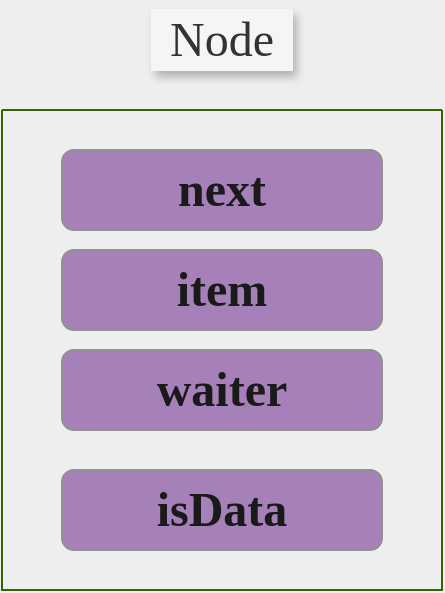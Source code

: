 <mxfile version="20.3.3" type="github"><diagram id="U7yYwz6K2ArRdDpzQvLQ" name="第 1 页"><mxGraphModel dx="1037" dy="547" grid="1" gridSize="10" guides="1" tooltips="1" connect="1" arrows="1" fold="1" page="1" pageScale="1" pageWidth="827" pageHeight="1169" background="#EEEEEE" math="0" shadow="0"><root><mxCell id="0"/><mxCell id="1" parent="0"/><mxCell id="YFrSPieXnNPu9P45tQVK-1" value="" style="swimlane;startSize=0;strokeColor=#336600;fontColor=#1A1A1A;fillColor=#F5AB50;" vertex="1" parent="1"><mxGeometry x="40" y="110" width="220" height="240" as="geometry"/></mxCell><mxCell id="YFrSPieXnNPu9P45tQVK-2" value="&lt;font style=&quot;font-size: 24px;&quot; face=&quot;Comic Sans MS&quot;&gt;&lt;b&gt;next&lt;/b&gt;&lt;/font&gt;" style="rounded=1;whiteSpace=wrap;html=1;strokeColor=#909090;fontColor=#1A1A1A;fillColor=#A680B8;" vertex="1" parent="YFrSPieXnNPu9P45tQVK-1"><mxGeometry x="30" y="20" width="160" height="40" as="geometry"/></mxCell><mxCell id="YFrSPieXnNPu9P45tQVK-5" value="&lt;font style=&quot;font-size: 24px;&quot; face=&quot;Comic Sans MS&quot;&gt;&lt;b&gt;item&lt;/b&gt;&lt;/font&gt;" style="rounded=1;whiteSpace=wrap;html=1;strokeColor=#909090;fontColor=#1A1A1A;fillColor=#A680B8;" vertex="1" parent="YFrSPieXnNPu9P45tQVK-1"><mxGeometry x="30" y="70" width="160" height="40" as="geometry"/></mxCell><mxCell id="YFrSPieXnNPu9P45tQVK-6" value="&lt;font style=&quot;font-size: 24px;&quot; face=&quot;Comic Sans MS&quot;&gt;&lt;b&gt;waiter&lt;/b&gt;&lt;/font&gt;" style="rounded=1;whiteSpace=wrap;html=1;strokeColor=#909090;fontColor=#1A1A1A;fillColor=#A680B8;" vertex="1" parent="YFrSPieXnNPu9P45tQVK-1"><mxGeometry x="30" y="120" width="160" height="40" as="geometry"/></mxCell><mxCell id="YFrSPieXnNPu9P45tQVK-7" value="&lt;font style=&quot;font-size: 24px;&quot; face=&quot;Comic Sans MS&quot;&gt;&lt;b&gt;isData&lt;/b&gt;&lt;/font&gt;" style="rounded=1;whiteSpace=wrap;html=1;strokeColor=#909090;fontColor=#1A1A1A;fillColor=#A680B8;" vertex="1" parent="YFrSPieXnNPu9P45tQVK-1"><mxGeometry x="30" y="180" width="160" height="40" as="geometry"/></mxCell><mxCell id="YFrSPieXnNPu9P45tQVK-8" value="Node" style="text;html=1;strokeColor=#F5F5F5;fillColor=#F5F5F5;align=center;verticalAlign=middle;whiteSpace=wrap;rounded=0;fontFamily=Comic Sans MS;fontSize=24;fontColor=#333333;shadow=1;" vertex="1" parent="1"><mxGeometry x="115" y="60" width="70" height="30" as="geometry"/></mxCell></root></mxGraphModel></diagram></mxfile>